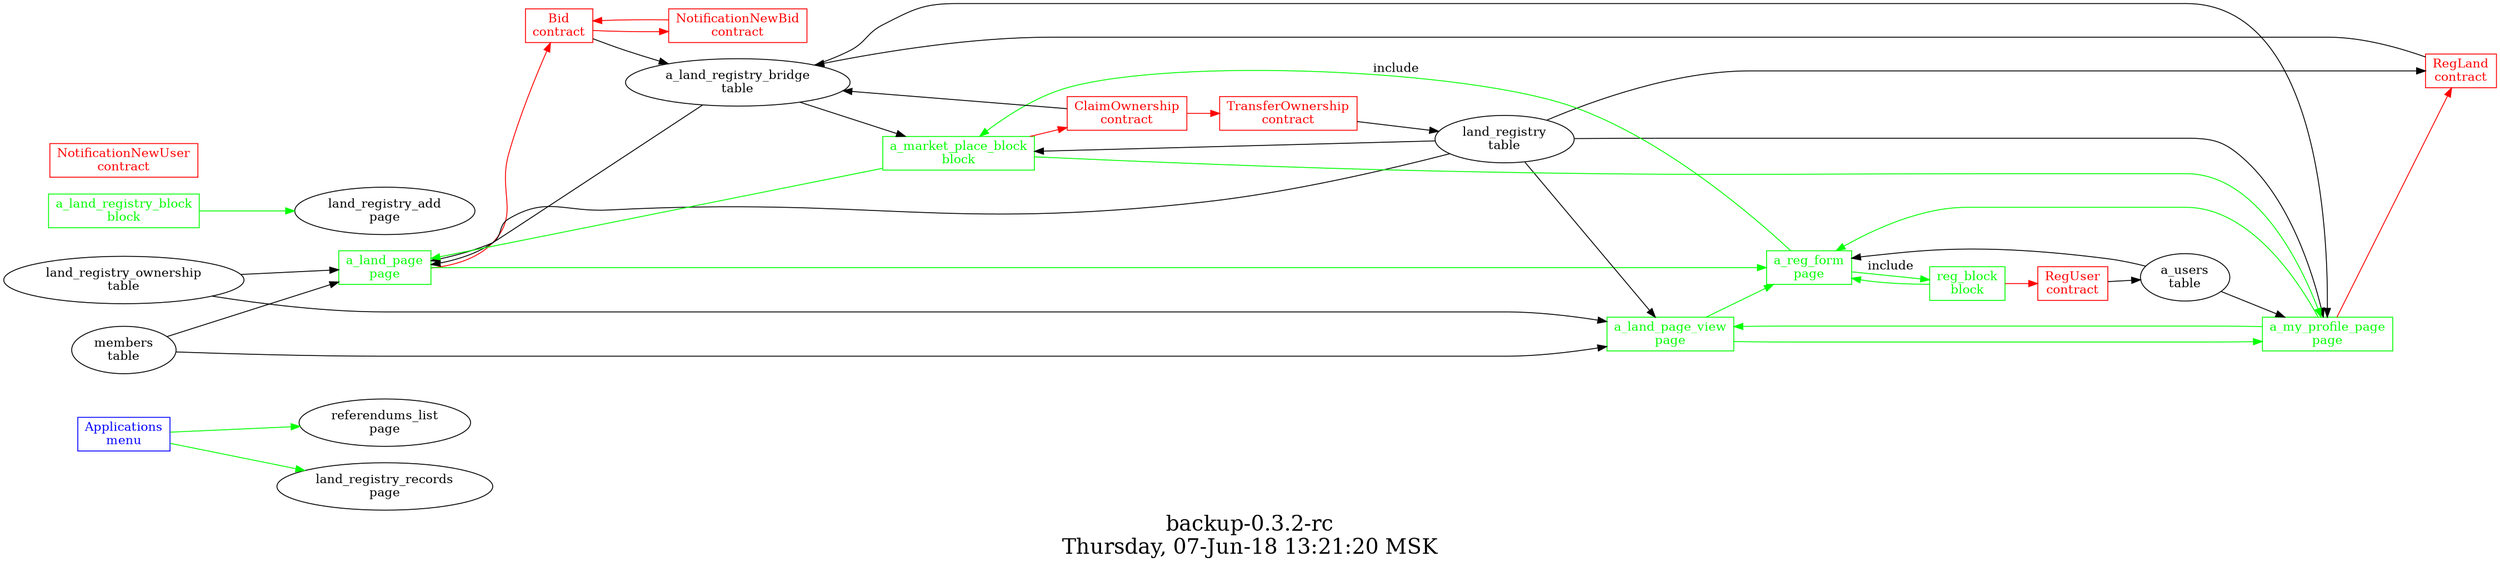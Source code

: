 digraph G {
graph [
  fontsize="24";
  label="backup-0.3.2-rc\nThursday, 07-Jun-18 13:21:20 MSK";
  nojustify=true;
  ordering=out;
  rankdir=LR;
  size="30";
];
"Applications\nmenu" -> "referendums_list\npage"  [ color=green ]
"Applications\nmenu" -> "land_registry_records\npage"  [ color=green ]
"Applications\nmenu" [color=blue, fontcolor=blue, group=menus, shape=record];
"a_land_page\npage" -> "Bid\ncontract"  [ color=red ]
"land_registry\ntable" -> "a_land_page\npage"
"land_registry_ownership\ntable" -> "a_land_page\npage"
"members\ntable" -> "a_land_page\npage"
"a_land_registry_bridge\ntable" -> "a_land_page\npage"
"a_land_page\npage" -> "a_reg_form\npage"  [ color=green ]
"a_land_page\npage" [color=green, fontcolor=green, group=pages, shape=record];
"land_registry\ntable" -> "a_land_page_view\npage"
"land_registry_ownership\ntable" -> "a_land_page_view\npage"
"members\ntable" -> "a_land_page_view\npage"
"a_land_page_view\npage" -> "a_reg_form\npage"  [ color=green ]
"a_land_page_view\npage" -> "a_my_profile_page\npage"  [ color=green ]
"a_land_page_view\npage" [color=green, fontcolor=green, group=pages, shape=record];
"a_my_profile_page\npage" -> "RegLand\ncontract"  [ color=red ]
"a_users\ntable" -> "a_my_profile_page\npage"
"land_registry\ntable" -> "a_my_profile_page\npage"
"a_land_registry_bridge\ntable" -> "a_my_profile_page\npage"
"a_my_profile_page\npage" -> "a_reg_form\npage"  [ color=green ]
"a_my_profile_page\npage" -> "a_land_page_view\npage"  [ color=green ]
"a_my_profile_page\npage" [color=green, fontcolor=green, group=pages, shape=record];
"a_users\ntable" -> "a_reg_form\npage"
"a_reg_form\npage" -> "a_market_place_block\nblock"  [ color=green, label=include ]
"a_reg_form\npage" -> "reg_block\nblock"  [ color=green, label=include ]
"a_reg_form\npage" [color=green, fontcolor=green, group=pages, shape=record];
"a_land_registry_block\nblock" -> "land_registry_add\npage"  [ color=green ]
"a_land_registry_block\nblock" [color=green, fontcolor=green, group=blocks, shape=record];
"a_market_place_block\nblock" -> "ClaimOwnership\ncontract"  [ color=red ]
"a_land_registry_bridge\ntable" -> "a_market_place_block\nblock"
"land_registry\ntable" -> "a_market_place_block\nblock"
"a_market_place_block\nblock" -> "a_my_profile_page\npage"  [ color=green ]
"a_market_place_block\nblock" -> "a_land_page\npage"  [ color=green ]
"a_market_place_block\nblock" [color=green, fontcolor=green, group=blocks, shape=record];
"reg_block\nblock" -> "RegUser\ncontract"  [ color=red ]
"reg_block\nblock" -> "a_reg_form\npage"  [ color=green ]
"reg_block\nblock" [color=green, fontcolor=green, group=blocks, shape=record];
"Bid\ncontract" -> "NotificationNewBid\ncontract"  [ color=red ]
"Bid\ncontract" -> "a_land_registry_bridge\ntable"  [ color="" ]
"Bid\ncontract" [color=red, fontcolor=red, group=contracts, shape=record];
"ClaimOwnership\ncontract" -> "TransferOwnership\ncontract"  [ color=red ]
"ClaimOwnership\ncontract" -> "a_land_registry_bridge\ntable"  [ color="" ]
"ClaimOwnership\ncontract" [color=red, fontcolor=red, group=contracts, shape=record];
"NotificationNewBid\ncontract" -> "Bid\ncontract"  [ color=red ]
"NotificationNewBid\ncontract" [color=red, fontcolor=red, group=contracts, shape=record];
"NotificationNewUser\ncontract" [color=red, fontcolor=red, group=contracts, shape=record];
"RegLand\ncontract" -> "a_land_registry_bridge\ntable"  [ color="" ]
"land_registry\ntable" -> "RegLand\ncontract"
"RegLand\ncontract" [color=red, fontcolor=red, group=contracts, shape=record];
"RegUser\ncontract" -> "a_users\ntable"  [ color="" ]
"RegUser\ncontract" [color=red, fontcolor=red, group=contracts, shape=record];
"TransferOwnership\ncontract" -> "land_registry\ntable"  [ color="" ]
"TransferOwnership\ncontract" [color=red, fontcolor=red, group=contracts, shape=record];
"a_land_registry_bridge\ntable" [color="", fontcolor="", group=tables, shape=""];
"a_users\ntable" [color="", fontcolor="", group=tables, shape=""];
}
